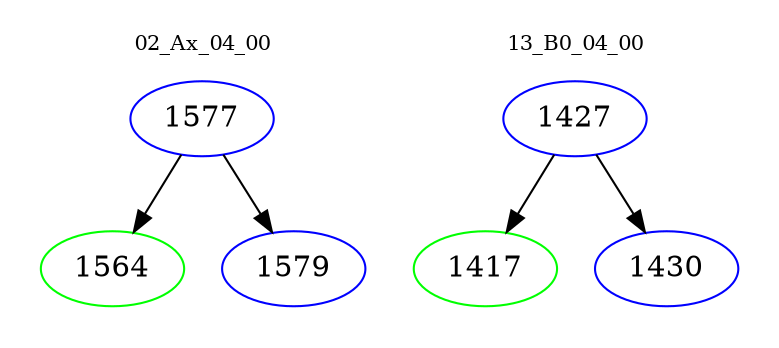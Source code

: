 digraph{
subgraph cluster_0 {
color = white
label = "02_Ax_04_00";
fontsize=10;
T0_1577 [label="1577", color="blue"]
T0_1577 -> T0_1564 [color="black"]
T0_1564 [label="1564", color="green"]
T0_1577 -> T0_1579 [color="black"]
T0_1579 [label="1579", color="blue"]
}
subgraph cluster_1 {
color = white
label = "13_B0_04_00";
fontsize=10;
T1_1427 [label="1427", color="blue"]
T1_1427 -> T1_1417 [color="black"]
T1_1417 [label="1417", color="green"]
T1_1427 -> T1_1430 [color="black"]
T1_1430 [label="1430", color="blue"]
}
}
